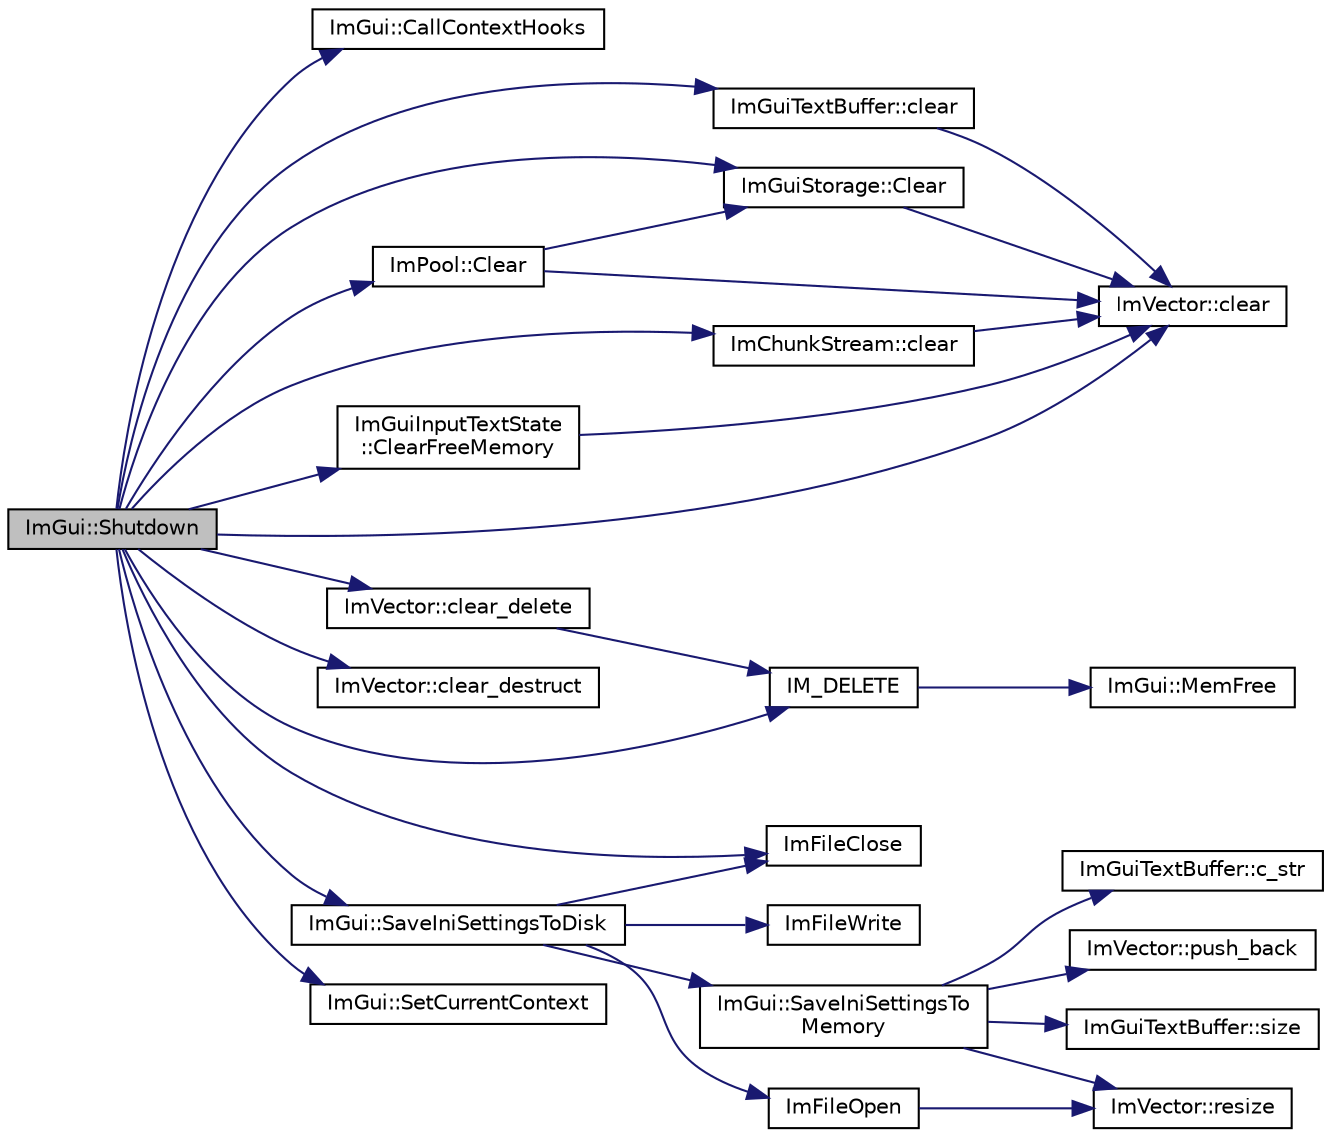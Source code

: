 digraph "ImGui::Shutdown"
{
 // LATEX_PDF_SIZE
  edge [fontname="Helvetica",fontsize="10",labelfontname="Helvetica",labelfontsize="10"];
  node [fontname="Helvetica",fontsize="10",shape=record];
  rankdir="LR";
  Node1 [label="ImGui::Shutdown",height=0.2,width=0.4,color="black", fillcolor="grey75", style="filled", fontcolor="black",tooltip=" "];
  Node1 -> Node2 [color="midnightblue",fontsize="10",style="solid"];
  Node2 [label="ImGui::CallContextHooks",height=0.2,width=0.4,color="black", fillcolor="white", style="filled",URL="$namespace_im_gui.html#a61ced7f0dd38c604e895400a2e5eeeb2",tooltip=" "];
  Node1 -> Node3 [color="midnightblue",fontsize="10",style="solid"];
  Node3 [label="ImVector::clear",height=0.2,width=0.4,color="black", fillcolor="white", style="filled",URL="$struct_im_vector.html#ae2d401b4ec5f1113cdb8edb5a61a38f7",tooltip=" "];
  Node1 -> Node4 [color="midnightblue",fontsize="10",style="solid"];
  Node4 [label="ImGuiTextBuffer::clear",height=0.2,width=0.4,color="black", fillcolor="white", style="filled",URL="$struct_im_gui_text_buffer.html#a9e4edc9f950bc9e35d5c3b3071dbc0df",tooltip=" "];
  Node4 -> Node3 [color="midnightblue",fontsize="10",style="solid"];
  Node1 -> Node5 [color="midnightblue",fontsize="10",style="solid"];
  Node5 [label="ImGuiStorage::Clear",height=0.2,width=0.4,color="black", fillcolor="white", style="filled",URL="$struct_im_gui_storage.html#a72ceecfbca3d08df8c2a232b77890c20",tooltip=" "];
  Node5 -> Node3 [color="midnightblue",fontsize="10",style="solid"];
  Node1 -> Node6 [color="midnightblue",fontsize="10",style="solid"];
  Node6 [label="ImPool::Clear",height=0.2,width=0.4,color="black", fillcolor="white", style="filled",URL="$struct_im_pool.html#a613b0fa43ad7457ebde2988d4ea5f0be",tooltip=" "];
  Node6 -> Node3 [color="midnightblue",fontsize="10",style="solid"];
  Node6 -> Node5 [color="midnightblue",fontsize="10",style="solid"];
  Node1 -> Node7 [color="midnightblue",fontsize="10",style="solid"];
  Node7 [label="ImChunkStream::clear",height=0.2,width=0.4,color="black", fillcolor="white", style="filled",URL="$struct_im_chunk_stream.html#a3bf3babbba7a8edafce99be0589379a3",tooltip=" "];
  Node7 -> Node3 [color="midnightblue",fontsize="10",style="solid"];
  Node1 -> Node8 [color="midnightblue",fontsize="10",style="solid"];
  Node8 [label="ImVector::clear_delete",height=0.2,width=0.4,color="black", fillcolor="white", style="filled",URL="$struct_im_vector.html#aed9c986ef3cd59fabbd89355d0023122",tooltip=" "];
  Node8 -> Node9 [color="midnightblue",fontsize="10",style="solid"];
  Node9 [label="IM_DELETE",height=0.2,width=0.4,color="black", fillcolor="white", style="filled",URL="$imgui_8h.html#a3c856832c3fe1da8767a9353da3707e1",tooltip=" "];
  Node9 -> Node10 [color="midnightblue",fontsize="10",style="solid"];
  Node10 [label="ImGui::MemFree",height=0.2,width=0.4,color="black", fillcolor="white", style="filled",URL="$namespace_im_gui.html#a269ec695c6e722ec3da85dae37f0675d",tooltip=" "];
  Node1 -> Node11 [color="midnightblue",fontsize="10",style="solid"];
  Node11 [label="ImVector::clear_destruct",height=0.2,width=0.4,color="black", fillcolor="white", style="filled",URL="$struct_im_vector.html#ac1ed34eac753156e87e8a92f78dbbe3f",tooltip=" "];
  Node1 -> Node12 [color="midnightblue",fontsize="10",style="solid"];
  Node12 [label="ImGuiInputTextState\l::ClearFreeMemory",height=0.2,width=0.4,color="black", fillcolor="white", style="filled",URL="$struct_im_gui_input_text_state.html#a8be5f345ea5de89842d5a6716cb19b27",tooltip=" "];
  Node12 -> Node3 [color="midnightblue",fontsize="10",style="solid"];
  Node1 -> Node9 [color="midnightblue",fontsize="10",style="solid"];
  Node1 -> Node13 [color="midnightblue",fontsize="10",style="solid"];
  Node13 [label="ImFileClose",height=0.2,width=0.4,color="black", fillcolor="white", style="filled",URL="$imgui_8cpp.html#ac4a6194720e9d693bc9d34e97d9465aa",tooltip=" "];
  Node1 -> Node14 [color="midnightblue",fontsize="10",style="solid"];
  Node14 [label="ImGui::SaveIniSettingsToDisk",height=0.2,width=0.4,color="black", fillcolor="white", style="filled",URL="$namespace_im_gui.html#afa4985e7810be4e687bc4ff28cec8a4d",tooltip=" "];
  Node14 -> Node13 [color="midnightblue",fontsize="10",style="solid"];
  Node14 -> Node15 [color="midnightblue",fontsize="10",style="solid"];
  Node15 [label="ImFileOpen",height=0.2,width=0.4,color="black", fillcolor="white", style="filled",URL="$imgui_8cpp.html#ae6a61623537c5a5de071fade1f0e8acd",tooltip=" "];
  Node15 -> Node16 [color="midnightblue",fontsize="10",style="solid"];
  Node16 [label="ImVector::resize",height=0.2,width=0.4,color="black", fillcolor="white", style="filled",URL="$struct_im_vector.html#ac371dd62e56ae486b1a5038cf07eee56",tooltip=" "];
  Node14 -> Node17 [color="midnightblue",fontsize="10",style="solid"];
  Node17 [label="ImFileWrite",height=0.2,width=0.4,color="black", fillcolor="white", style="filled",URL="$imgui_8cpp.html#aab6460bf5ebaa4975159cf0cd4324820",tooltip=" "];
  Node14 -> Node18 [color="midnightblue",fontsize="10",style="solid"];
  Node18 [label="ImGui::SaveIniSettingsTo\lMemory",height=0.2,width=0.4,color="black", fillcolor="white", style="filled",URL="$namespace_im_gui.html#a27043a530e0e842e01c279dd4207f9eb",tooltip=" "];
  Node18 -> Node19 [color="midnightblue",fontsize="10",style="solid"];
  Node19 [label="ImGuiTextBuffer::c_str",height=0.2,width=0.4,color="black", fillcolor="white", style="filled",URL="$struct_im_gui_text_buffer.html#afb03439bc91723e274bfb9d247a691b9",tooltip=" "];
  Node18 -> Node20 [color="midnightblue",fontsize="10",style="solid"];
  Node20 [label="ImVector::push_back",height=0.2,width=0.4,color="black", fillcolor="white", style="filled",URL="$struct_im_vector.html#aab5df48e0711a48bd12f3206e08c4108",tooltip=" "];
  Node18 -> Node16 [color="midnightblue",fontsize="10",style="solid"];
  Node18 -> Node21 [color="midnightblue",fontsize="10",style="solid"];
  Node21 [label="ImGuiTextBuffer::size",height=0.2,width=0.4,color="black", fillcolor="white", style="filled",URL="$struct_im_gui_text_buffer.html#a2811fcd43e0224eb3bd0f3464b634289",tooltip=" "];
  Node1 -> Node22 [color="midnightblue",fontsize="10",style="solid"];
  Node22 [label="ImGui::SetCurrentContext",height=0.2,width=0.4,color="black", fillcolor="white", style="filled",URL="$namespace_im_gui.html#a289dbbbffdadcf1231821d97a7c4a9be",tooltip=" "];
}
